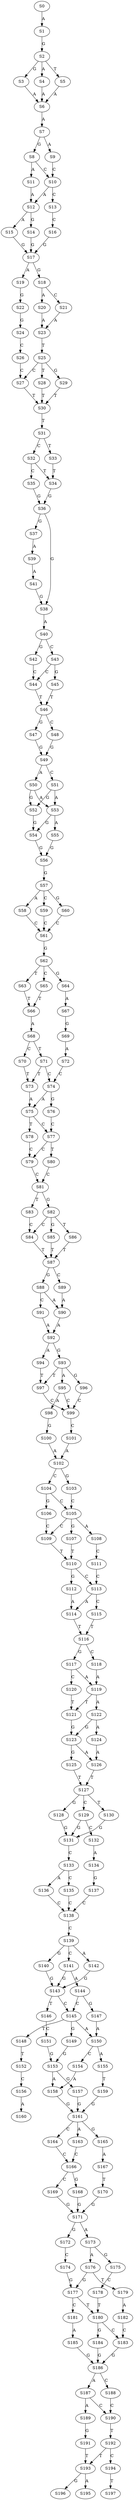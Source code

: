 strict digraph  {
	S0 -> S1 [ label = A ];
	S1 -> S2 [ label = G ];
	S2 -> S3 [ label = G ];
	S2 -> S4 [ label = A ];
	S2 -> S5 [ label = T ];
	S3 -> S6 [ label = A ];
	S4 -> S6 [ label = A ];
	S5 -> S6 [ label = A ];
	S6 -> S7 [ label = A ];
	S7 -> S8 [ label = G ];
	S7 -> S9 [ label = A ];
	S8 -> S10 [ label = C ];
	S8 -> S11 [ label = A ];
	S9 -> S10 [ label = C ];
	S10 -> S12 [ label = A ];
	S10 -> S13 [ label = C ];
	S11 -> S12 [ label = A ];
	S12 -> S14 [ label = G ];
	S12 -> S15 [ label = A ];
	S13 -> S16 [ label = C ];
	S14 -> S17 [ label = G ];
	S15 -> S17 [ label = G ];
	S16 -> S17 [ label = G ];
	S17 -> S18 [ label = G ];
	S17 -> S19 [ label = A ];
	S18 -> S20 [ label = A ];
	S18 -> S21 [ label = C ];
	S19 -> S22 [ label = G ];
	S20 -> S23 [ label = A ];
	S21 -> S23 [ label = A ];
	S22 -> S24 [ label = G ];
	S23 -> S25 [ label = T ];
	S24 -> S26 [ label = C ];
	S25 -> S27 [ label = C ];
	S25 -> S28 [ label = T ];
	S25 -> S29 [ label = G ];
	S26 -> S27 [ label = C ];
	S27 -> S30 [ label = T ];
	S28 -> S30 [ label = T ];
	S29 -> S30 [ label = T ];
	S30 -> S31 [ label = T ];
	S31 -> S32 [ label = C ];
	S31 -> S33 [ label = T ];
	S32 -> S34 [ label = T ];
	S32 -> S35 [ label = C ];
	S33 -> S34 [ label = T ];
	S34 -> S36 [ label = G ];
	S35 -> S36 [ label = G ];
	S36 -> S37 [ label = G ];
	S36 -> S38 [ label = G ];
	S37 -> S39 [ label = A ];
	S38 -> S40 [ label = A ];
	S39 -> S41 [ label = A ];
	S40 -> S42 [ label = G ];
	S40 -> S43 [ label = C ];
	S41 -> S38 [ label = G ];
	S42 -> S44 [ label = C ];
	S43 -> S45 [ label = G ];
	S43 -> S44 [ label = C ];
	S44 -> S46 [ label = T ];
	S45 -> S46 [ label = T ];
	S46 -> S47 [ label = G ];
	S46 -> S48 [ label = C ];
	S47 -> S49 [ label = G ];
	S48 -> S49 [ label = G ];
	S49 -> S50 [ label = A ];
	S49 -> S51 [ label = C ];
	S50 -> S52 [ label = G ];
	S50 -> S53 [ label = A ];
	S51 -> S53 [ label = A ];
	S51 -> S52 [ label = G ];
	S52 -> S54 [ label = G ];
	S53 -> S54 [ label = G ];
	S53 -> S55 [ label = A ];
	S54 -> S56 [ label = G ];
	S55 -> S56 [ label = G ];
	S56 -> S57 [ label = G ];
	S57 -> S58 [ label = A ];
	S57 -> S59 [ label = C ];
	S57 -> S60 [ label = G ];
	S58 -> S61 [ label = C ];
	S59 -> S61 [ label = C ];
	S60 -> S61 [ label = C ];
	S61 -> S62 [ label = G ];
	S62 -> S63 [ label = T ];
	S62 -> S64 [ label = G ];
	S62 -> S65 [ label = C ];
	S63 -> S66 [ label = T ];
	S64 -> S67 [ label = A ];
	S65 -> S66 [ label = T ];
	S66 -> S68 [ label = A ];
	S67 -> S69 [ label = G ];
	S68 -> S70 [ label = C ];
	S68 -> S71 [ label = T ];
	S69 -> S72 [ label = A ];
	S70 -> S73 [ label = T ];
	S71 -> S74 [ label = C ];
	S71 -> S73 [ label = T ];
	S72 -> S74 [ label = C ];
	S73 -> S75 [ label = A ];
	S74 -> S76 [ label = G ];
	S74 -> S75 [ label = A ];
	S75 -> S77 [ label = C ];
	S75 -> S78 [ label = T ];
	S76 -> S77 [ label = C ];
	S77 -> S79 [ label = C ];
	S77 -> S80 [ label = T ];
	S78 -> S79 [ label = C ];
	S79 -> S81 [ label = C ];
	S80 -> S81 [ label = C ];
	S81 -> S82 [ label = G ];
	S81 -> S83 [ label = T ];
	S82 -> S84 [ label = C ];
	S82 -> S85 [ label = G ];
	S82 -> S86 [ label = T ];
	S83 -> S84 [ label = C ];
	S84 -> S87 [ label = T ];
	S85 -> S87 [ label = T ];
	S86 -> S87 [ label = T ];
	S87 -> S88 [ label = G ];
	S87 -> S89 [ label = C ];
	S88 -> S90 [ label = A ];
	S88 -> S91 [ label = C ];
	S89 -> S90 [ label = A ];
	S90 -> S92 [ label = A ];
	S91 -> S92 [ label = A ];
	S92 -> S93 [ label = G ];
	S92 -> S94 [ label = A ];
	S93 -> S95 [ label = A ];
	S93 -> S96 [ label = G ];
	S93 -> S97 [ label = T ];
	S94 -> S97 [ label = T ];
	S95 -> S98 [ label = A ];
	S95 -> S99 [ label = C ];
	S96 -> S99 [ label = C ];
	S97 -> S99 [ label = C ];
	S98 -> S100 [ label = G ];
	S99 -> S101 [ label = C ];
	S100 -> S102 [ label = A ];
	S101 -> S102 [ label = A ];
	S102 -> S103 [ label = G ];
	S102 -> S104 [ label = C ];
	S103 -> S105 [ label = C ];
	S104 -> S106 [ label = G ];
	S104 -> S105 [ label = C ];
	S105 -> S107 [ label = G ];
	S105 -> S108 [ label = A ];
	S105 -> S109 [ label = C ];
	S106 -> S109 [ label = C ];
	S107 -> S110 [ label = T ];
	S108 -> S111 [ label = C ];
	S109 -> S110 [ label = T ];
	S110 -> S112 [ label = G ];
	S110 -> S113 [ label = C ];
	S111 -> S113 [ label = C ];
	S112 -> S114 [ label = A ];
	S113 -> S115 [ label = C ];
	S113 -> S114 [ label = A ];
	S114 -> S116 [ label = T ];
	S115 -> S116 [ label = T ];
	S116 -> S117 [ label = G ];
	S116 -> S118 [ label = C ];
	S117 -> S119 [ label = A ];
	S117 -> S120 [ label = C ];
	S118 -> S119 [ label = A ];
	S119 -> S121 [ label = T ];
	S119 -> S122 [ label = A ];
	S120 -> S121 [ label = T ];
	S121 -> S123 [ label = G ];
	S122 -> S123 [ label = G ];
	S122 -> S124 [ label = A ];
	S123 -> S125 [ label = G ];
	S123 -> S126 [ label = A ];
	S124 -> S126 [ label = A ];
	S125 -> S127 [ label = T ];
	S126 -> S127 [ label = T ];
	S127 -> S128 [ label = G ];
	S127 -> S129 [ label = C ];
	S127 -> S130 [ label = T ];
	S128 -> S131 [ label = G ];
	S129 -> S131 [ label = G ];
	S129 -> S132 [ label = C ];
	S130 -> S131 [ label = G ];
	S131 -> S133 [ label = C ];
	S132 -> S134 [ label = A ];
	S133 -> S135 [ label = C ];
	S133 -> S136 [ label = A ];
	S134 -> S137 [ label = G ];
	S135 -> S138 [ label = C ];
	S136 -> S138 [ label = C ];
	S137 -> S138 [ label = C ];
	S138 -> S139 [ label = C ];
	S139 -> S140 [ label = G ];
	S139 -> S141 [ label = C ];
	S139 -> S142 [ label = A ];
	S140 -> S143 [ label = G ];
	S141 -> S144 [ label = A ];
	S141 -> S143 [ label = G ];
	S142 -> S143 [ label = G ];
	S143 -> S145 [ label = C ];
	S143 -> S146 [ label = T ];
	S144 -> S145 [ label = C ];
	S144 -> S147 [ label = G ];
	S145 -> S148 [ label = T ];
	S145 -> S149 [ label = G ];
	S145 -> S150 [ label = A ];
	S146 -> S151 [ label = C ];
	S147 -> S150 [ label = A ];
	S148 -> S152 [ label = T ];
	S149 -> S153 [ label = G ];
	S150 -> S154 [ label = C ];
	S150 -> S155 [ label = A ];
	S151 -> S153 [ label = G ];
	S152 -> S156 [ label = C ];
	S153 -> S157 [ label = G ];
	S153 -> S158 [ label = A ];
	S154 -> S158 [ label = A ];
	S155 -> S159 [ label = T ];
	S156 -> S160 [ label = A ];
	S157 -> S161 [ label = G ];
	S158 -> S161 [ label = G ];
	S159 -> S161 [ label = G ];
	S161 -> S163 [ label = A ];
	S161 -> S164 [ label = C ];
	S161 -> S165 [ label = G ];
	S163 -> S166 [ label = C ];
	S164 -> S166 [ label = C ];
	S165 -> S167 [ label = A ];
	S166 -> S168 [ label = G ];
	S166 -> S169 [ label = C ];
	S167 -> S170 [ label = T ];
	S168 -> S171 [ label = G ];
	S169 -> S171 [ label = G ];
	S170 -> S171 [ label = G ];
	S171 -> S172 [ label = G ];
	S171 -> S173 [ label = A ];
	S172 -> S174 [ label = C ];
	S173 -> S175 [ label = G ];
	S173 -> S176 [ label = A ];
	S174 -> S177 [ label = G ];
	S175 -> S178 [ label = C ];
	S176 -> S177 [ label = G ];
	S176 -> S179 [ label = T ];
	S177 -> S180 [ label = T ];
	S177 -> S181 [ label = C ];
	S178 -> S180 [ label = T ];
	S179 -> S182 [ label = A ];
	S180 -> S183 [ label = C ];
	S180 -> S184 [ label = G ];
	S181 -> S185 [ label = A ];
	S182 -> S183 [ label = C ];
	S183 -> S186 [ label = G ];
	S184 -> S186 [ label = G ];
	S185 -> S186 [ label = G ];
	S186 -> S187 [ label = A ];
	S186 -> S188 [ label = C ];
	S187 -> S189 [ label = A ];
	S187 -> S190 [ label = C ];
	S188 -> S190 [ label = C ];
	S189 -> S191 [ label = G ];
	S190 -> S192 [ label = T ];
	S191 -> S193 [ label = T ];
	S192 -> S194 [ label = C ];
	S192 -> S193 [ label = T ];
	S193 -> S195 [ label = A ];
	S193 -> S196 [ label = G ];
	S194 -> S197 [ label = T ];
}
